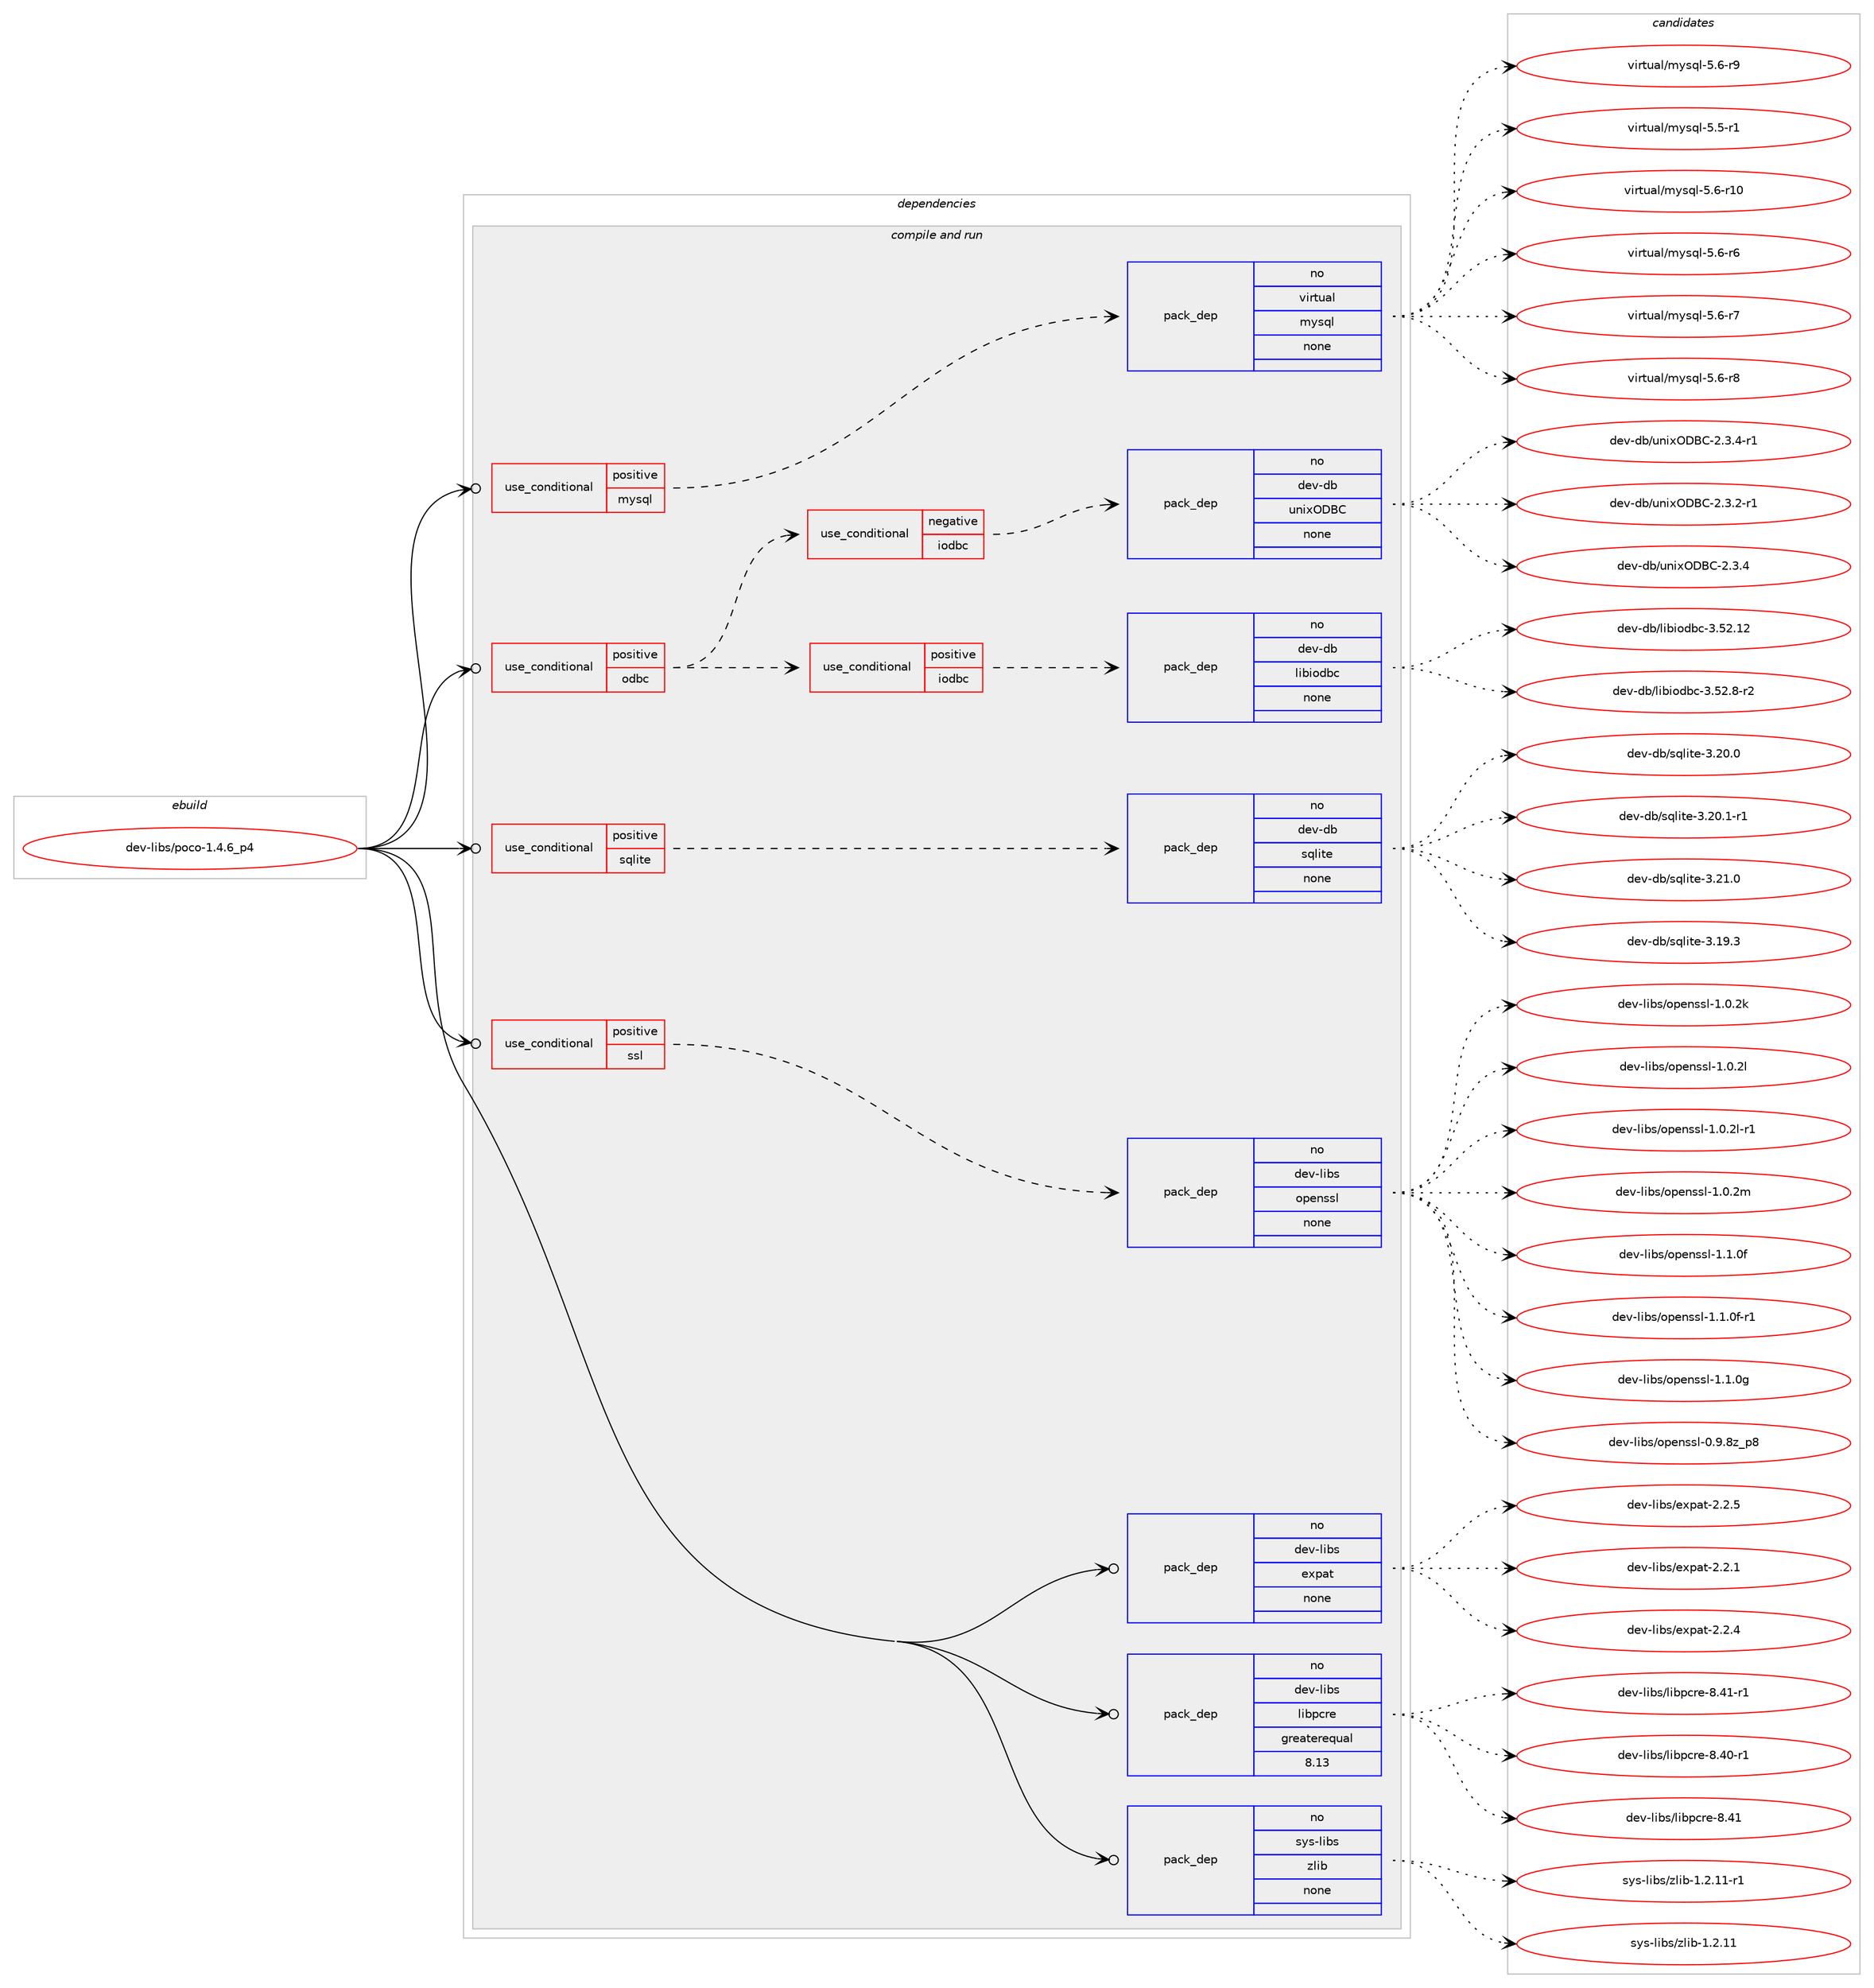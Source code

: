 digraph prolog {

# *************
# Graph options
# *************

newrank=true;
concentrate=true;
compound=true;
graph [rankdir=LR,fontname=Helvetica,fontsize=10,ranksep=1.5];#, ranksep=2.5, nodesep=0.2];
edge  [arrowhead=vee];
node  [fontname=Helvetica,fontsize=10];

# **********
# The ebuild
# **********

subgraph cluster_leftcol {
color=gray;
rank=same;
label=<<i>ebuild</i>>;
id [label="dev-libs/poco-1.4.6_p4", color=red, width=4, href="../dev-libs/poco-1.4.6_p4.svg"];
}

# ****************
# The dependencies
# ****************

subgraph cluster_midcol {
color=gray;
label=<<i>dependencies</i>>;
subgraph cluster_compile {
fillcolor="#eeeeee";
style=filled;
label=<<i>compile</i>>;
}
subgraph cluster_compileandrun {
fillcolor="#eeeeee";
style=filled;
label=<<i>compile and run</i>>;
subgraph cond25656 {
dependency118638 [label=<<TABLE BORDER="0" CELLBORDER="1" CELLSPACING="0" CELLPADDING="4"><TR><TD ROWSPAN="3" CELLPADDING="10">use_conditional</TD></TR><TR><TD>positive</TD></TR><TR><TD>mysql</TD></TR></TABLE>>, shape=none, color=red];
subgraph pack89429 {
dependency118639 [label=<<TABLE BORDER="0" CELLBORDER="1" CELLSPACING="0" CELLPADDING="4" WIDTH="220"><TR><TD ROWSPAN="6" CELLPADDING="30">pack_dep</TD></TR><TR><TD WIDTH="110">no</TD></TR><TR><TD>virtual</TD></TR><TR><TD>mysql</TD></TR><TR><TD>none</TD></TR><TR><TD></TD></TR></TABLE>>, shape=none, color=blue];
}
dependency118638:e -> dependency118639:w [weight=20,style="dashed",arrowhead="vee"];
}
id:e -> dependency118638:w [weight=20,style="solid",arrowhead="odotvee"];
subgraph cond25657 {
dependency118640 [label=<<TABLE BORDER="0" CELLBORDER="1" CELLSPACING="0" CELLPADDING="4"><TR><TD ROWSPAN="3" CELLPADDING="10">use_conditional</TD></TR><TR><TD>positive</TD></TR><TR><TD>odbc</TD></TR></TABLE>>, shape=none, color=red];
subgraph cond25658 {
dependency118641 [label=<<TABLE BORDER="0" CELLBORDER="1" CELLSPACING="0" CELLPADDING="4"><TR><TD ROWSPAN="3" CELLPADDING="10">use_conditional</TD></TR><TR><TD>positive</TD></TR><TR><TD>iodbc</TD></TR></TABLE>>, shape=none, color=red];
subgraph pack89430 {
dependency118642 [label=<<TABLE BORDER="0" CELLBORDER="1" CELLSPACING="0" CELLPADDING="4" WIDTH="220"><TR><TD ROWSPAN="6" CELLPADDING="30">pack_dep</TD></TR><TR><TD WIDTH="110">no</TD></TR><TR><TD>dev-db</TD></TR><TR><TD>libiodbc</TD></TR><TR><TD>none</TD></TR><TR><TD></TD></TR></TABLE>>, shape=none, color=blue];
}
dependency118641:e -> dependency118642:w [weight=20,style="dashed",arrowhead="vee"];
}
dependency118640:e -> dependency118641:w [weight=20,style="dashed",arrowhead="vee"];
subgraph cond25659 {
dependency118643 [label=<<TABLE BORDER="0" CELLBORDER="1" CELLSPACING="0" CELLPADDING="4"><TR><TD ROWSPAN="3" CELLPADDING="10">use_conditional</TD></TR><TR><TD>negative</TD></TR><TR><TD>iodbc</TD></TR></TABLE>>, shape=none, color=red];
subgraph pack89431 {
dependency118644 [label=<<TABLE BORDER="0" CELLBORDER="1" CELLSPACING="0" CELLPADDING="4" WIDTH="220"><TR><TD ROWSPAN="6" CELLPADDING="30">pack_dep</TD></TR><TR><TD WIDTH="110">no</TD></TR><TR><TD>dev-db</TD></TR><TR><TD>unixODBC</TD></TR><TR><TD>none</TD></TR><TR><TD></TD></TR></TABLE>>, shape=none, color=blue];
}
dependency118643:e -> dependency118644:w [weight=20,style="dashed",arrowhead="vee"];
}
dependency118640:e -> dependency118643:w [weight=20,style="dashed",arrowhead="vee"];
}
id:e -> dependency118640:w [weight=20,style="solid",arrowhead="odotvee"];
subgraph cond25660 {
dependency118645 [label=<<TABLE BORDER="0" CELLBORDER="1" CELLSPACING="0" CELLPADDING="4"><TR><TD ROWSPAN="3" CELLPADDING="10">use_conditional</TD></TR><TR><TD>positive</TD></TR><TR><TD>sqlite</TD></TR></TABLE>>, shape=none, color=red];
subgraph pack89432 {
dependency118646 [label=<<TABLE BORDER="0" CELLBORDER="1" CELLSPACING="0" CELLPADDING="4" WIDTH="220"><TR><TD ROWSPAN="6" CELLPADDING="30">pack_dep</TD></TR><TR><TD WIDTH="110">no</TD></TR><TR><TD>dev-db</TD></TR><TR><TD>sqlite</TD></TR><TR><TD>none</TD></TR><TR><TD></TD></TR></TABLE>>, shape=none, color=blue];
}
dependency118645:e -> dependency118646:w [weight=20,style="dashed",arrowhead="vee"];
}
id:e -> dependency118645:w [weight=20,style="solid",arrowhead="odotvee"];
subgraph cond25661 {
dependency118647 [label=<<TABLE BORDER="0" CELLBORDER="1" CELLSPACING="0" CELLPADDING="4"><TR><TD ROWSPAN="3" CELLPADDING="10">use_conditional</TD></TR><TR><TD>positive</TD></TR><TR><TD>ssl</TD></TR></TABLE>>, shape=none, color=red];
subgraph pack89433 {
dependency118648 [label=<<TABLE BORDER="0" CELLBORDER="1" CELLSPACING="0" CELLPADDING="4" WIDTH="220"><TR><TD ROWSPAN="6" CELLPADDING="30">pack_dep</TD></TR><TR><TD WIDTH="110">no</TD></TR><TR><TD>dev-libs</TD></TR><TR><TD>openssl</TD></TR><TR><TD>none</TD></TR><TR><TD></TD></TR></TABLE>>, shape=none, color=blue];
}
dependency118647:e -> dependency118648:w [weight=20,style="dashed",arrowhead="vee"];
}
id:e -> dependency118647:w [weight=20,style="solid",arrowhead="odotvee"];
subgraph pack89434 {
dependency118649 [label=<<TABLE BORDER="0" CELLBORDER="1" CELLSPACING="0" CELLPADDING="4" WIDTH="220"><TR><TD ROWSPAN="6" CELLPADDING="30">pack_dep</TD></TR><TR><TD WIDTH="110">no</TD></TR><TR><TD>dev-libs</TD></TR><TR><TD>expat</TD></TR><TR><TD>none</TD></TR><TR><TD></TD></TR></TABLE>>, shape=none, color=blue];
}
id:e -> dependency118649:w [weight=20,style="solid",arrowhead="odotvee"];
subgraph pack89435 {
dependency118650 [label=<<TABLE BORDER="0" CELLBORDER="1" CELLSPACING="0" CELLPADDING="4" WIDTH="220"><TR><TD ROWSPAN="6" CELLPADDING="30">pack_dep</TD></TR><TR><TD WIDTH="110">no</TD></TR><TR><TD>dev-libs</TD></TR><TR><TD>libpcre</TD></TR><TR><TD>greaterequal</TD></TR><TR><TD>8.13</TD></TR></TABLE>>, shape=none, color=blue];
}
id:e -> dependency118650:w [weight=20,style="solid",arrowhead="odotvee"];
subgraph pack89436 {
dependency118651 [label=<<TABLE BORDER="0" CELLBORDER="1" CELLSPACING="0" CELLPADDING="4" WIDTH="220"><TR><TD ROWSPAN="6" CELLPADDING="30">pack_dep</TD></TR><TR><TD WIDTH="110">no</TD></TR><TR><TD>sys-libs</TD></TR><TR><TD>zlib</TD></TR><TR><TD>none</TD></TR><TR><TD></TD></TR></TABLE>>, shape=none, color=blue];
}
id:e -> dependency118651:w [weight=20,style="solid",arrowhead="odotvee"];
}
subgraph cluster_run {
fillcolor="#eeeeee";
style=filled;
label=<<i>run</i>>;
}
}

# **************
# The candidates
# **************

subgraph cluster_choices {
rank=same;
color=gray;
label=<<i>candidates</i>>;

subgraph choice89429 {
color=black;
nodesep=1;
choice1181051141161179710847109121115113108455346534511449 [label="virtual/mysql-5.5-r1", color=red, width=4,href="../virtual/mysql-5.5-r1.svg"];
choice118105114116117971084710912111511310845534654451144948 [label="virtual/mysql-5.6-r10", color=red, width=4,href="../virtual/mysql-5.6-r10.svg"];
choice1181051141161179710847109121115113108455346544511454 [label="virtual/mysql-5.6-r6", color=red, width=4,href="../virtual/mysql-5.6-r6.svg"];
choice1181051141161179710847109121115113108455346544511455 [label="virtual/mysql-5.6-r7", color=red, width=4,href="../virtual/mysql-5.6-r7.svg"];
choice1181051141161179710847109121115113108455346544511456 [label="virtual/mysql-5.6-r8", color=red, width=4,href="../virtual/mysql-5.6-r8.svg"];
choice1181051141161179710847109121115113108455346544511457 [label="virtual/mysql-5.6-r9", color=red, width=4,href="../virtual/mysql-5.6-r9.svg"];
dependency118639:e -> choice1181051141161179710847109121115113108455346534511449:w [style=dotted,weight="100"];
dependency118639:e -> choice118105114116117971084710912111511310845534654451144948:w [style=dotted,weight="100"];
dependency118639:e -> choice1181051141161179710847109121115113108455346544511454:w [style=dotted,weight="100"];
dependency118639:e -> choice1181051141161179710847109121115113108455346544511455:w [style=dotted,weight="100"];
dependency118639:e -> choice1181051141161179710847109121115113108455346544511456:w [style=dotted,weight="100"];
dependency118639:e -> choice1181051141161179710847109121115113108455346544511457:w [style=dotted,weight="100"];
}
subgraph choice89430 {
color=black;
nodesep=1;
choice1001011184510098471081059810511110098994551465350464950 [label="dev-db/libiodbc-3.52.12", color=red, width=4,href="../dev-db/libiodbc-3.52.12.svg"];
choice100101118451009847108105981051111009899455146535046564511450 [label="dev-db/libiodbc-3.52.8-r2", color=red, width=4,href="../dev-db/libiodbc-3.52.8-r2.svg"];
dependency118642:e -> choice1001011184510098471081059810511110098994551465350464950:w [style=dotted,weight="100"];
dependency118642:e -> choice100101118451009847108105981051111009899455146535046564511450:w [style=dotted,weight="100"];
}
subgraph choice89431 {
color=black;
nodesep=1;
choice100101118451009847117110105120796866674550465146504511449 [label="dev-db/unixODBC-2.3.2-r1", color=red, width=4,href="../dev-db/unixODBC-2.3.2-r1.svg"];
choice10010111845100984711711010512079686667455046514652 [label="dev-db/unixODBC-2.3.4", color=red, width=4,href="../dev-db/unixODBC-2.3.4.svg"];
choice100101118451009847117110105120796866674550465146524511449 [label="dev-db/unixODBC-2.3.4-r1", color=red, width=4,href="../dev-db/unixODBC-2.3.4-r1.svg"];
dependency118644:e -> choice100101118451009847117110105120796866674550465146504511449:w [style=dotted,weight="100"];
dependency118644:e -> choice10010111845100984711711010512079686667455046514652:w [style=dotted,weight="100"];
dependency118644:e -> choice100101118451009847117110105120796866674550465146524511449:w [style=dotted,weight="100"];
}
subgraph choice89432 {
color=black;
nodesep=1;
choice10010111845100984711511310810511610145514649574651 [label="dev-db/sqlite-3.19.3", color=red, width=4,href="../dev-db/sqlite-3.19.3.svg"];
choice10010111845100984711511310810511610145514650484648 [label="dev-db/sqlite-3.20.0", color=red, width=4,href="../dev-db/sqlite-3.20.0.svg"];
choice100101118451009847115113108105116101455146504846494511449 [label="dev-db/sqlite-3.20.1-r1", color=red, width=4,href="../dev-db/sqlite-3.20.1-r1.svg"];
choice10010111845100984711511310810511610145514650494648 [label="dev-db/sqlite-3.21.0", color=red, width=4,href="../dev-db/sqlite-3.21.0.svg"];
dependency118646:e -> choice10010111845100984711511310810511610145514649574651:w [style=dotted,weight="100"];
dependency118646:e -> choice10010111845100984711511310810511610145514650484648:w [style=dotted,weight="100"];
dependency118646:e -> choice100101118451009847115113108105116101455146504846494511449:w [style=dotted,weight="100"];
dependency118646:e -> choice10010111845100984711511310810511610145514650494648:w [style=dotted,weight="100"];
}
subgraph choice89433 {
color=black;
nodesep=1;
choice1001011184510810598115471111121011101151151084548465746561229511256 [label="dev-libs/openssl-0.9.8z_p8", color=red, width=4,href="../dev-libs/openssl-0.9.8z_p8.svg"];
choice100101118451081059811547111112101110115115108454946484650107 [label="dev-libs/openssl-1.0.2k", color=red, width=4,href="../dev-libs/openssl-1.0.2k.svg"];
choice100101118451081059811547111112101110115115108454946484650108 [label="dev-libs/openssl-1.0.2l", color=red, width=4,href="../dev-libs/openssl-1.0.2l.svg"];
choice1001011184510810598115471111121011101151151084549464846501084511449 [label="dev-libs/openssl-1.0.2l-r1", color=red, width=4,href="../dev-libs/openssl-1.0.2l-r1.svg"];
choice100101118451081059811547111112101110115115108454946484650109 [label="dev-libs/openssl-1.0.2m", color=red, width=4,href="../dev-libs/openssl-1.0.2m.svg"];
choice100101118451081059811547111112101110115115108454946494648102 [label="dev-libs/openssl-1.1.0f", color=red, width=4,href="../dev-libs/openssl-1.1.0f.svg"];
choice1001011184510810598115471111121011101151151084549464946481024511449 [label="dev-libs/openssl-1.1.0f-r1", color=red, width=4,href="../dev-libs/openssl-1.1.0f-r1.svg"];
choice100101118451081059811547111112101110115115108454946494648103 [label="dev-libs/openssl-1.1.0g", color=red, width=4,href="../dev-libs/openssl-1.1.0g.svg"];
dependency118648:e -> choice1001011184510810598115471111121011101151151084548465746561229511256:w [style=dotted,weight="100"];
dependency118648:e -> choice100101118451081059811547111112101110115115108454946484650107:w [style=dotted,weight="100"];
dependency118648:e -> choice100101118451081059811547111112101110115115108454946484650108:w [style=dotted,weight="100"];
dependency118648:e -> choice1001011184510810598115471111121011101151151084549464846501084511449:w [style=dotted,weight="100"];
dependency118648:e -> choice100101118451081059811547111112101110115115108454946484650109:w [style=dotted,weight="100"];
dependency118648:e -> choice100101118451081059811547111112101110115115108454946494648102:w [style=dotted,weight="100"];
dependency118648:e -> choice1001011184510810598115471111121011101151151084549464946481024511449:w [style=dotted,weight="100"];
dependency118648:e -> choice100101118451081059811547111112101110115115108454946494648103:w [style=dotted,weight="100"];
}
subgraph choice89434 {
color=black;
nodesep=1;
choice10010111845108105981154710112011297116455046504649 [label="dev-libs/expat-2.2.1", color=red, width=4,href="../dev-libs/expat-2.2.1.svg"];
choice10010111845108105981154710112011297116455046504652 [label="dev-libs/expat-2.2.4", color=red, width=4,href="../dev-libs/expat-2.2.4.svg"];
choice10010111845108105981154710112011297116455046504653 [label="dev-libs/expat-2.2.5", color=red, width=4,href="../dev-libs/expat-2.2.5.svg"];
dependency118649:e -> choice10010111845108105981154710112011297116455046504649:w [style=dotted,weight="100"];
dependency118649:e -> choice10010111845108105981154710112011297116455046504652:w [style=dotted,weight="100"];
dependency118649:e -> choice10010111845108105981154710112011297116455046504653:w [style=dotted,weight="100"];
}
subgraph choice89435 {
color=black;
nodesep=1;
choice100101118451081059811547108105981129911410145564652484511449 [label="dev-libs/libpcre-8.40-r1", color=red, width=4,href="../dev-libs/libpcre-8.40-r1.svg"];
choice10010111845108105981154710810598112991141014556465249 [label="dev-libs/libpcre-8.41", color=red, width=4,href="../dev-libs/libpcre-8.41.svg"];
choice100101118451081059811547108105981129911410145564652494511449 [label="dev-libs/libpcre-8.41-r1", color=red, width=4,href="../dev-libs/libpcre-8.41-r1.svg"];
dependency118650:e -> choice100101118451081059811547108105981129911410145564652484511449:w [style=dotted,weight="100"];
dependency118650:e -> choice10010111845108105981154710810598112991141014556465249:w [style=dotted,weight="100"];
dependency118650:e -> choice100101118451081059811547108105981129911410145564652494511449:w [style=dotted,weight="100"];
}
subgraph choice89436 {
color=black;
nodesep=1;
choice1151211154510810598115471221081059845494650464949 [label="sys-libs/zlib-1.2.11", color=red, width=4,href="../sys-libs/zlib-1.2.11.svg"];
choice11512111545108105981154712210810598454946504649494511449 [label="sys-libs/zlib-1.2.11-r1", color=red, width=4,href="../sys-libs/zlib-1.2.11-r1.svg"];
dependency118651:e -> choice1151211154510810598115471221081059845494650464949:w [style=dotted,weight="100"];
dependency118651:e -> choice11512111545108105981154712210810598454946504649494511449:w [style=dotted,weight="100"];
}
}

}
